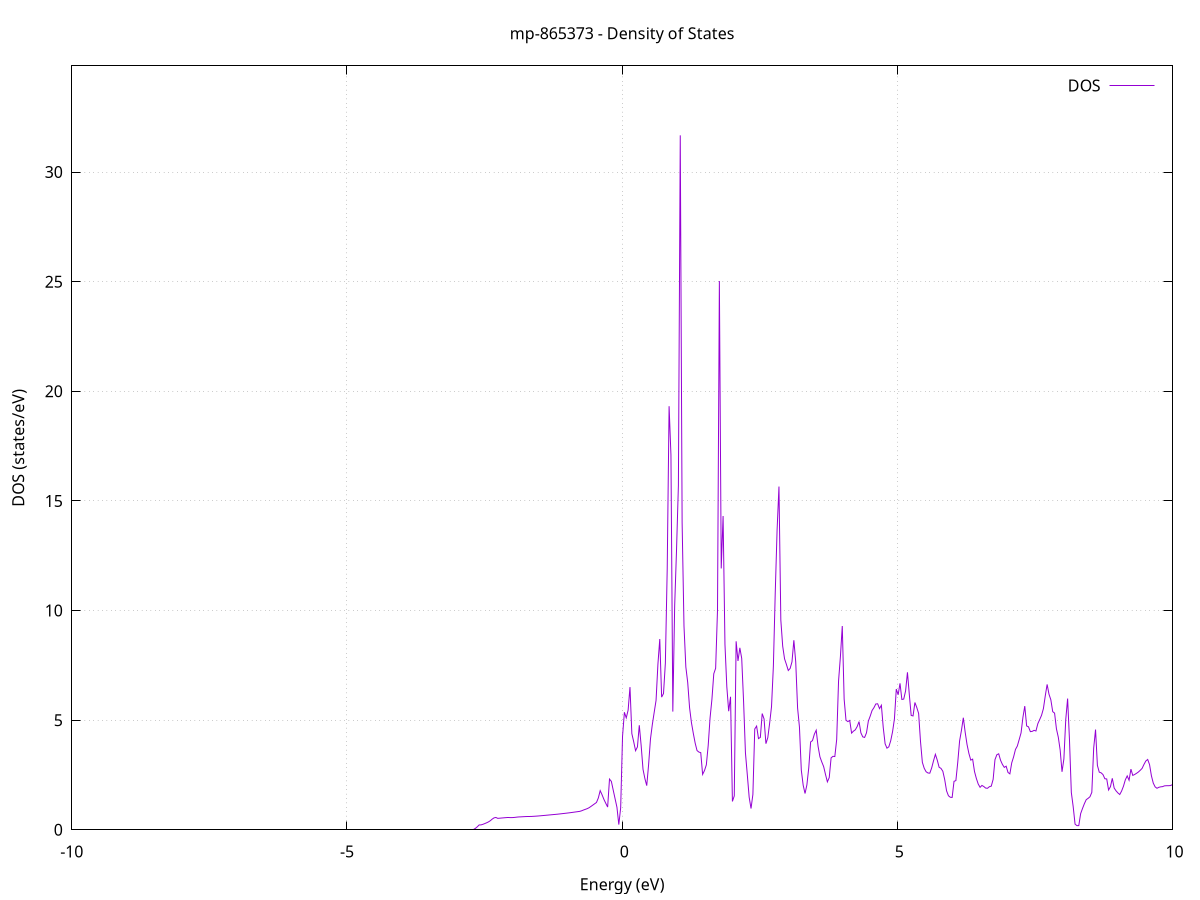 set title 'mp-865373 - Density of States'
set xlabel 'Energy (eV)'
set ylabel 'DOS (states/eV)'
set grid
set xrange [-10:10]
set yrange [0:34.843]
set xzeroaxis lt -1
set terminal png size 800,600
set output 'mp-865373_dos_gnuplot.png'
plot '-' using 1:2 with lines title 'DOS'
-42.221800 0.000000
-42.187900 0.000000
-42.154100 0.000000
-42.120300 0.000000
-42.086400 0.000000
-42.052600 0.000000
-42.018800 0.000000
-41.984900 0.000000
-41.951100 0.000000
-41.917300 0.000000
-41.883400 0.000000
-41.849600 0.000000
-41.815700 0.000000
-41.781900 0.000000
-41.748100 0.000000
-41.714200 0.000000
-41.680400 0.000000
-41.646600 0.000000
-41.612700 0.000000
-41.578900 0.000000
-41.545000 0.000000
-41.511200 0.000000
-41.477400 0.000000
-41.443500 0.000000
-41.409700 0.000000
-41.375900 0.000000
-41.342000 0.000000
-41.308200 0.000000
-41.274300 0.000000
-41.240500 0.000000
-41.206700 0.000000
-41.172800 0.000000
-41.139000 0.000000
-41.105200 0.000000
-41.071300 0.000000
-41.037500 0.000000
-41.003600 0.000000
-40.969800 0.000000
-40.936000 0.000000
-40.902100 0.000000
-40.868300 0.000000
-40.834500 0.000000
-40.800600 0.000000
-40.766800 0.000000
-40.732900 0.000000
-40.699100 0.000000
-40.665300 0.000000
-40.631400 0.000000
-40.597600 0.000000
-40.563800 0.000000
-40.529900 0.000000
-40.496100 0.000000
-40.462300 0.000000
-40.428400 0.000000
-40.394600 0.000000
-40.360700 0.000000
-40.326900 0.000000
-40.293100 0.000000
-40.259200 0.000000
-40.225400 0.000000
-40.191600 0.000000
-40.157700 0.000000
-40.123900 0.000000
-40.090000 0.000000
-40.056200 0.000000
-40.022400 0.000000
-39.988500 0.000000
-39.954700 0.000000
-39.920900 0.000000
-39.887000 0.000000
-39.853200 0.000000
-39.819300 0.000000
-39.785500 0.000000
-39.751700 0.000000
-39.717800 0.000000
-39.684000 0.000000
-39.650200 0.000000
-39.616300 0.000000
-39.582500 0.000000
-39.548600 0.000000
-39.514800 0.000000
-39.481000 0.000000
-39.447100 0.000000
-39.413300 0.000000
-39.379500 0.000000
-39.345600 0.000000
-39.311800 0.000000
-39.277900 0.000000
-39.244100 0.000000
-39.210300 0.000000
-39.176400 0.000000
-39.142600 22.470900
-39.108800 0.000000
-39.074900 0.000000
-39.041100 0.000000
-39.007300 0.000000
-38.973400 0.000000
-38.939600 0.000000
-38.905700 0.000000
-38.871900 0.000000
-38.838100 0.000000
-38.804200 0.000000
-38.770400 0.000000
-38.736600 0.000000
-38.702700 0.000000
-38.668900 0.000000
-38.635000 0.000000
-38.601200 0.000000
-38.567400 0.000000
-38.533500 0.000000
-38.499700 0.000000
-38.465900 0.000000
-38.432000 0.000000
-38.398200 0.000000
-38.364300 0.000000
-38.330500 0.000000
-38.296700 0.000000
-38.262800 0.000000
-38.229000 0.000000
-38.195200 0.000000
-38.161300 0.000000
-38.127500 0.000000
-38.093600 0.000000
-38.059800 0.000000
-38.026000 0.000000
-37.992100 0.000000
-37.958300 0.000000
-37.924500 0.000000
-37.890600 0.000000
-37.856800 0.000000
-37.822900 0.000000
-37.789100 0.000000
-37.755300 0.000000
-37.721400 0.000000
-37.687600 0.000000
-37.653800 0.000000
-37.619900 0.000000
-37.586100 0.000000
-37.552300 0.000000
-37.518400 0.000000
-37.484600 0.000000
-37.450700 0.000000
-37.416900 0.000000
-37.383100 0.000000
-37.349200 0.000000
-37.315400 0.000000
-37.281600 0.000000
-37.247700 0.000000
-37.213900 0.000000
-37.180000 0.000000
-37.146200 0.000000
-37.112400 0.000000
-37.078500 0.000000
-37.044700 0.000000
-37.010900 0.000000
-36.977000 0.000000
-36.943200 0.000000
-36.909300 0.000000
-36.875500 0.000000
-36.841700 0.000000
-36.807800 0.000000
-36.774000 0.000000
-36.740200 0.000000
-36.706300 0.000000
-36.672500 0.000000
-36.638600 0.000000
-36.604800 0.000000
-36.571000 0.000000
-36.537100 0.000000
-36.503300 0.000000
-36.469500 0.000000
-36.435600 0.000000
-36.401800 0.000000
-36.367900 0.000000
-36.334100 0.000000
-36.300300 0.000000
-36.266400 0.000000
-36.232600 0.000000
-36.198800 0.000000
-36.164900 0.000000
-36.131100 0.000000
-36.097300 0.000000
-36.063400 0.000000
-36.029600 0.000000
-35.995700 0.000000
-35.961900 0.000000
-35.928100 0.000000
-35.894200 0.000000
-35.860400 0.000000
-35.826600 0.000000
-35.792700 0.000000
-35.758900 0.000000
-35.725000 0.000000
-35.691200 0.000000
-35.657400 0.000000
-35.623500 0.000000
-35.589700 0.000000
-35.555900 0.000000
-35.522000 0.000000
-35.488200 0.000000
-35.454300 0.000000
-35.420500 0.000000
-35.386700 0.000000
-35.352800 0.000000
-35.319000 0.000000
-35.285200 0.000000
-35.251300 0.000000
-35.217500 0.000000
-35.183600 0.000000
-35.149800 0.000000
-35.116000 0.000000
-35.082100 0.000000
-35.048300 0.000000
-35.014500 0.000000
-34.980600 0.000000
-34.946800 0.000000
-34.912900 0.000000
-34.879100 0.000000
-34.845300 0.000000
-34.811400 0.000000
-34.777600 0.000000
-34.743800 0.000000
-34.709900 0.000000
-34.676100 0.000000
-34.642300 0.000000
-34.608400 0.000000
-34.574600 0.000000
-34.540700 0.000000
-34.506900 0.000000
-34.473100 0.000000
-34.439200 0.000000
-34.405400 0.000000
-34.371600 0.000000
-34.337700 0.000000
-34.303900 0.000000
-34.270000 0.000000
-34.236200 0.000000
-34.202400 0.000000
-34.168500 0.000000
-34.134700 0.000000
-34.100900 0.000000
-34.067000 0.000000
-34.033200 0.000000
-33.999300 0.000000
-33.965500 0.000000
-33.931700 0.000000
-33.897800 0.000000
-33.864000 0.000000
-33.830200 0.000000
-33.796300 0.000000
-33.762500 0.000000
-33.728600 0.000000
-33.694800 0.000000
-33.661000 0.000000
-33.627100 0.000000
-33.593300 0.000000
-33.559500 0.000000
-33.525600 0.000000
-33.491800 0.000000
-33.457900 0.000000
-33.424100 0.000000
-33.390300 0.000000
-33.356400 0.000000
-33.322600 0.000000
-33.288800 0.000000
-33.254900 0.000000
-33.221100 0.000000
-33.187300 0.000000
-33.153400 0.000000
-33.119600 0.000000
-33.085700 0.000000
-33.051900 0.000000
-33.018100 0.000000
-32.984200 0.000000
-32.950400 0.000000
-32.916600 0.000000
-32.882700 0.000000
-32.848900 0.000000
-32.815000 0.000000
-32.781200 0.000000
-32.747400 0.000000
-32.713500 0.000000
-32.679700 0.000000
-32.645900 0.000000
-32.612000 0.000000
-32.578200 0.000000
-32.544300 0.000000
-32.510500 0.000000
-32.476700 0.000000
-32.442800 0.000000
-32.409000 0.000000
-32.375200 0.000000
-32.341300 0.000000
-32.307500 0.000000
-32.273600 0.000000
-32.239800 0.000000
-32.206000 0.000000
-32.172100 0.000000
-32.138300 0.000000
-32.104500 0.000000
-32.070600 0.000000
-32.036800 0.000000
-32.002900 0.000000
-31.969100 0.000000
-31.935300 0.000000
-31.901400 0.000000
-31.867600 0.000000
-31.833800 0.000000
-31.799900 0.000000
-31.766100 0.000000
-31.732300 0.000000
-31.698400 0.000000
-31.664600 0.000000
-31.630700 0.000000
-31.596900 0.000000
-31.563100 0.000000
-31.529200 0.000000
-31.495400 0.000000
-31.461600 0.000000
-31.427700 0.000000
-31.393900 0.000000
-31.360000 0.000000
-31.326200 0.000000
-31.292400 0.000000
-31.258500 0.000000
-31.224700 0.000000
-31.190900 0.000000
-31.157000 0.000000
-31.123200 0.000000
-31.089300 0.000000
-31.055500 0.000000
-31.021700 0.000000
-30.987800 0.000000
-30.954000 0.000000
-30.920200 0.000000
-30.886300 0.000000
-30.852500 0.000000
-30.818600 0.000000
-30.784800 0.000000
-30.751000 0.000000
-30.717100 0.000000
-30.683300 0.000000
-30.649500 0.000000
-30.615600 0.000000
-30.581800 0.000000
-30.547900 0.000000
-30.514100 0.000000
-30.480300 0.000000
-30.446400 0.000000
-30.412600 0.000000
-30.378800 0.000000
-30.344900 0.000000
-30.311100 0.000000
-30.277300 0.000000
-30.243400 0.000000
-30.209600 0.000000
-30.175700 0.000000
-30.141900 0.000000
-30.108100 0.000000
-30.074200 0.000000
-30.040400 0.000000
-30.006600 0.000000
-29.972700 0.000000
-29.938900 0.000000
-29.905000 0.000000
-29.871200 0.000000
-29.837400 0.000000
-29.803500 0.000000
-29.769700 0.000000
-29.735900 0.000000
-29.702000 0.000000
-29.668200 0.000000
-29.634300 0.000000
-29.600500 0.000000
-29.566700 0.000000
-29.532800 0.000000
-29.499000 0.000000
-29.465200 0.000000
-29.431300 0.000000
-29.397500 0.000000
-29.363600 0.000000
-29.329800 0.000000
-29.296000 0.000000
-29.262100 0.000000
-29.228300 0.000000
-29.194500 0.000000
-29.160600 0.000000
-29.126800 0.000000
-29.092900 0.000000
-29.059100 0.000000
-29.025300 0.000000
-28.991400 0.000000
-28.957600 0.000000
-28.923800 0.000000
-28.889900 0.000000
-28.856100 0.000000
-28.822300 0.000000
-28.788400 0.000000
-28.754600 0.000000
-28.720700 0.000000
-28.686900 0.000000
-28.653100 0.000000
-28.619200 0.000000
-28.585400 0.000000
-28.551600 0.000000
-28.517700 0.000000
-28.483900 0.000000
-28.450000 0.000000
-28.416200 0.000000
-28.382400 0.000000
-28.348500 0.000000
-28.314700 0.000000
-28.280900 0.000000
-28.247000 0.000000
-28.213200 0.000000
-28.179300 0.000000
-28.145500 0.000000
-28.111700 0.000000
-28.077800 0.000000
-28.044000 0.000000
-28.010200 0.000000
-27.976300 0.000000
-27.942500 0.000000
-27.908600 0.000000
-27.874800 0.000000
-27.841000 0.000000
-27.807100 0.000000
-27.773300 0.000000
-27.739500 0.000000
-27.705600 0.000000
-27.671800 0.000000
-27.637900 0.000000
-27.604100 0.000000
-27.570300 0.000000
-27.536400 0.000000
-27.502600 0.000000
-27.468800 0.000000
-27.434900 0.000000
-27.401100 0.000000
-27.367300 0.000000
-27.333400 0.000000
-27.299600 0.000000
-27.265700 0.000000
-27.231900 0.000000
-27.198100 0.000000
-27.164200 0.000000
-27.130400 0.000000
-27.096600 0.000000
-27.062700 0.000000
-27.028900 0.000000
-26.995000 0.000000
-26.961200 0.000000
-26.927400 0.000000
-26.893500 0.000000
-26.859700 0.000000
-26.825900 0.000000
-26.792000 0.000000
-26.758200 0.000000
-26.724300 0.000000
-26.690500 0.000000
-26.656700 0.000000
-26.622800 0.000000
-26.589000 0.000000
-26.555200 0.000000
-26.521300 0.000000
-26.487500 0.000000
-26.453600 0.000000
-26.419800 0.000000
-26.386000 0.000000
-26.352100 0.000000
-26.318300 0.000000
-26.284500 0.000000
-26.250600 0.000000
-26.216800 0.000000
-26.182900 0.000000
-26.149100 0.000000
-26.115300 0.000000
-26.081400 0.000000
-26.047600 0.000000
-26.013800 0.000000
-25.979900 0.000000
-25.946100 0.000000
-25.912300 0.000000
-25.878400 0.000000
-25.844600 0.000000
-25.810700 0.000000
-25.776900 0.000000
-25.743100 0.000000
-25.709200 0.000000
-25.675400 0.000000
-25.641600 0.000000
-25.607700 0.000000
-25.573900 0.000000
-25.540000 0.000000
-25.506200 0.000000
-25.472400 0.000000
-25.438500 0.000000
-25.404700 0.000000
-25.370900 0.000000
-25.337000 0.000000
-25.303200 0.000000
-25.269300 0.000000
-25.235500 0.000000
-25.201700 0.000000
-25.167800 0.000000
-25.134000 0.000000
-25.100200 0.000000
-25.066300 0.000000
-25.032500 0.000000
-24.998600 0.000000
-24.964800 0.000000
-24.931000 0.000000
-24.897100 0.000000
-24.863300 0.000000
-24.829500 0.000000
-24.795600 0.000000
-24.761800 0.000000
-24.727900 0.000000
-24.694100 0.000000
-24.660300 0.000000
-24.626400 0.000000
-24.592600 0.000000
-24.558800 0.000000
-24.524900 0.000000
-24.491100 0.000000
-24.457300 0.000000
-24.423400 0.000000
-24.389600 0.000000
-24.355700 0.000000
-24.321900 0.000000
-24.288100 0.000000
-24.254200 0.000000
-24.220400 0.000000
-24.186600 0.000000
-24.152700 0.000000
-24.118900 0.000000
-24.085000 0.000000
-24.051200 0.000000
-24.017400 0.000000
-23.983500 0.000000
-23.949700 0.000000
-23.915900 0.000000
-23.882000 0.000000
-23.848200 0.000000
-23.814300 0.000000
-23.780500 0.000000
-23.746700 0.000000
-23.712800 0.000000
-23.679000 0.000000
-23.645200 0.000000
-23.611300 0.000000
-23.577500 0.000000
-23.543600 0.000000
-23.509800 0.000000
-23.476000 0.000000
-23.442100 0.000000
-23.408300 0.000000
-23.374500 0.000000
-23.340600 0.000000
-23.306800 0.000000
-23.272900 0.000000
-23.239100 0.000000
-23.205300 0.000000
-23.171400 0.000000
-23.137600 0.000000
-23.103800 0.000000
-23.069900 0.000000
-23.036100 0.000000
-23.002200 0.000000
-22.968400 0.000000
-22.934600 0.000000
-22.900700 0.000000
-22.866900 0.000000
-22.833100 0.000000
-22.799200 0.000000
-22.765400 0.000000
-22.731600 0.000000
-22.697700 0.000000
-22.663900 0.000000
-22.630000 0.000000
-22.596200 0.000000
-22.562400 0.000000
-22.528500 0.000000
-22.494700 0.000000
-22.460900 0.000000
-22.427000 0.000000
-22.393200 0.000000
-22.359300 0.000000
-22.325500 0.000000
-22.291700 0.000000
-22.257800 0.000000
-22.224000 0.000000
-22.190200 0.000000
-22.156300 0.000000
-22.122500 0.000000
-22.088600 0.000000
-22.054800 0.000000
-22.021000 0.000000
-21.987100 0.000000
-21.953300 0.000000
-21.919500 0.000000
-21.885600 0.000000
-21.851800 0.000000
-21.817900 0.000000
-21.784100 0.000000
-21.750300 0.000000
-21.716400 0.000000
-21.682600 0.000000
-21.648800 0.000000
-21.614900 0.000000
-21.581100 0.000000
-21.547200 0.000000
-21.513400 0.000000
-21.479600 0.000000
-21.445700 0.000000
-21.411900 0.000000
-21.378100 0.000000
-21.344200 0.000000
-21.310400 0.000000
-21.276600 0.000000
-21.242700 0.000000
-21.208900 0.000000
-21.175000 0.000000
-21.141200 0.000000
-21.107400 0.000000
-21.073500 0.000000
-21.039700 0.000000
-21.005900 0.000000
-20.972000 0.000000
-20.938200 0.000000
-20.904300 0.000000
-20.870500 0.000000
-20.836700 0.000000
-20.802800 0.000000
-20.769000 0.000000
-20.735200 0.000000
-20.701300 0.000000
-20.667500 0.000000
-20.633600 0.000000
-20.599800 0.000000
-20.566000 0.000000
-20.532100 0.000000
-20.498300 0.000000
-20.464500 0.000000
-20.430600 0.000000
-20.396800 0.000000
-20.362900 0.000000
-20.329100 0.000000
-20.295300 0.000000
-20.261400 0.000000
-20.227600 0.000000
-20.193800 0.000000
-20.159900 0.000000
-20.126100 0.000000
-20.092200 0.000000
-20.058400 0.000000
-20.024600 0.000000
-19.990700 0.000000
-19.956900 0.000000
-19.923100 0.000000
-19.889200 0.000000
-19.855400 0.000000
-19.821600 0.000000
-19.787700 0.000000
-19.753900 0.000000
-19.720000 0.000000
-19.686200 0.000000
-19.652400 0.000000
-19.618500 0.000000
-19.584700 0.000000
-19.550900 0.000000
-19.517000 0.000000
-19.483200 0.000000
-19.449300 0.000000
-19.415500 0.000000
-19.381700 0.089100
-19.347800 27.488800
-19.314000 48.694700
-19.280200 56.195500
-19.246300 29.451000
-19.212500 42.035900
-19.178600 62.004100
-19.144800 53.153100
-19.111000 37.231200
-19.077100 0.000000
-19.043300 0.000000
-19.009500 0.000000
-18.975600 0.000000
-18.941800 0.000000
-18.907900 0.000000
-18.874100 0.000000
-18.840300 0.000000
-18.806400 0.000000
-18.772600 0.000000
-18.738800 0.000000
-18.704900 0.000000
-18.671100 0.000000
-18.637200 0.000000
-18.603400 0.000000
-18.569600 0.000000
-18.535700 0.000000
-18.501900 0.000000
-18.468100 0.000000
-18.434200 0.000000
-18.400400 0.000000
-18.366600 0.000000
-18.332700 0.000000
-18.298900 0.000000
-18.265000 0.000000
-18.231200 0.000000
-18.197400 0.000000
-18.163500 0.000000
-18.129700 0.000000
-18.095900 0.000000
-18.062000 0.000000
-18.028200 0.000000
-17.994300 0.000000
-17.960500 0.000000
-17.926700 0.000000
-17.892800 0.000000
-17.859000 0.000000
-17.825200 0.000000
-17.791300 0.000000
-17.757500 0.000000
-17.723600 0.000000
-17.689800 0.000000
-17.656000 0.000000
-17.622100 0.000000
-17.588300 0.000000
-17.554500 0.000000
-17.520600 0.000000
-17.486800 0.000000
-17.452900 0.000000
-17.419100 0.000000
-17.385300 0.000000
-17.351400 0.000000
-17.317600 0.000000
-17.283800 0.000000
-17.249900 0.000000
-17.216100 0.000000
-17.182200 0.000000
-17.148400 0.000000
-17.114600 0.000000
-17.080700 0.000000
-17.046900 0.000000
-17.013100 0.000000
-16.979200 0.000000
-16.945400 0.000000
-16.911600 0.000000
-16.877700 0.000000
-16.843900 0.000000
-16.810000 0.000000
-16.776200 0.000000
-16.742400 0.000000
-16.708500 0.000000
-16.674700 0.000000
-16.640900 0.000000
-16.607000 0.000000
-16.573200 0.000000
-16.539300 0.000000
-16.505500 0.000000
-16.471700 0.000000
-16.437800 0.000000
-16.404000 0.000000
-16.370200 0.000000
-16.336300 0.000000
-16.302500 0.000000
-16.268600 0.000000
-16.234800 0.000000
-16.201000 0.000000
-16.167100 0.000000
-16.133300 0.000000
-16.099500 0.000000
-16.065600 0.000000
-16.031800 0.000000
-15.997900 0.000000
-15.964100 0.000000
-15.930300 0.000000
-15.896400 0.000000
-15.862600 0.000000
-15.828800 0.000000
-15.794900 0.000000
-15.761100 0.000000
-15.727200 0.000000
-15.693400 0.000000
-15.659600 0.000000
-15.625700 0.000000
-15.591900 0.000000
-15.558100 0.000000
-15.524200 0.000000
-15.490400 0.000000
-15.456600 0.000000
-15.422700 0.000000
-15.388900 0.000000
-15.355000 0.000000
-15.321200 0.000000
-15.287400 0.000000
-15.253500 0.000000
-15.219700 0.000000
-15.185900 0.000000
-15.152000 0.000000
-15.118200 0.000000
-15.084300 0.000000
-15.050500 0.000000
-15.016700 0.000000
-14.982800 0.000000
-14.949000 0.000000
-14.915200 0.000000
-14.881300 0.000000
-14.847500 0.000000
-14.813600 0.000000
-14.779800 0.000000
-14.746000 0.000000
-14.712100 0.000000
-14.678300 0.000000
-14.644500 0.000000
-14.610600 0.000000
-14.576800 0.000000
-14.542900 0.000000
-14.509100 0.000000
-14.475300 0.000000
-14.441400 0.000000
-14.407600 0.000000
-14.373800 0.000000
-14.339900 0.000000
-14.306100 0.000000
-14.272200 0.000000
-14.238400 0.000000
-14.204600 0.000000
-14.170700 0.000000
-14.136900 0.000000
-14.103100 0.000000
-14.069200 0.000000
-14.035400 0.000000
-14.001600 0.000000
-13.967700 0.000000
-13.933900 0.000000
-13.900000 0.000000
-13.866200 0.000000
-13.832400 0.000000
-13.798500 0.000000
-13.764700 0.000000
-13.730900 0.000000
-13.697000 0.000000
-13.663200 0.000000
-13.629300 0.000000
-13.595500 0.000000
-13.561700 0.000000
-13.527800 0.000000
-13.494000 0.000000
-13.460200 0.000000
-13.426300 0.000000
-13.392500 0.000000
-13.358600 0.000000
-13.324800 0.000000
-13.291000 0.000000
-13.257100 0.000000
-13.223300 0.000000
-13.189500 0.000000
-13.155600 0.000000
-13.121800 0.000000
-13.087900 0.000000
-13.054100 0.000000
-13.020300 0.000000
-12.986400 0.000000
-12.952600 0.000000
-12.918800 0.000000
-12.884900 0.000000
-12.851100 0.000000
-12.817200 0.000000
-12.783400 0.000000
-12.749600 0.000000
-12.715700 0.000000
-12.681900 0.000000
-12.648100 0.000000
-12.614200 0.000000
-12.580400 0.000000
-12.546600 0.000000
-12.512700 0.000000
-12.478900 0.000000
-12.445000 0.000000
-12.411200 0.000000
-12.377400 0.000000
-12.343500 0.000000
-12.309700 0.000000
-12.275900 0.000000
-12.242000 0.000000
-12.208200 0.000000
-12.174300 0.000000
-12.140500 0.000000
-12.106700 0.000000
-12.072800 0.000000
-12.039000 0.000000
-12.005200 0.000000
-11.971300 0.000000
-11.937500 0.000000
-11.903600 0.000000
-11.869800 0.000000
-11.836000 0.000000
-11.802100 0.000000
-11.768300 0.000000
-11.734500 0.000000
-11.700600 0.000000
-11.666800 0.000000
-11.632900 0.000000
-11.599100 0.000000
-11.565300 0.000000
-11.531400 0.000000
-11.497600 0.000000
-11.463800 0.000000
-11.429900 0.000000
-11.396100 0.000000
-11.362200 0.000000
-11.328400 0.000000
-11.294600 0.000000
-11.260700 0.000000
-11.226900 0.000000
-11.193100 0.000000
-11.159200 0.000000
-11.125400 0.000000
-11.091600 0.000000
-11.057700 0.000000
-11.023900 0.000000
-10.990000 0.000000
-10.956200 0.000000
-10.922400 0.000000
-10.888500 0.000000
-10.854700 0.000000
-10.820900 0.000000
-10.787000 0.000000
-10.753200 0.000000
-10.719300 0.000000
-10.685500 0.000000
-10.651700 0.000000
-10.617800 0.000000
-10.584000 0.000000
-10.550200 0.000000
-10.516300 0.000000
-10.482500 0.000000
-10.448600 0.000000
-10.414800 0.000000
-10.381000 0.000000
-10.347100 0.000000
-10.313300 0.000000
-10.279500 0.000000
-10.245600 0.000000
-10.211800 0.000000
-10.177900 0.000000
-10.144100 0.000000
-10.110300 0.000000
-10.076400 0.000000
-10.042600 0.000000
-10.008800 0.000000
-9.974900 0.000000
-9.941100 0.000000
-9.907200 0.000000
-9.873400 0.000000
-9.839600 0.000000
-9.805700 0.000000
-9.771900 0.000000
-9.738100 0.000000
-9.704200 0.000000
-9.670400 0.000000
-9.636600 0.000000
-9.602700 0.000000
-9.568900 0.000000
-9.535000 0.000000
-9.501200 0.000000
-9.467400 0.000000
-9.433500 0.000000
-9.399700 0.000000
-9.365900 0.000000
-9.332000 0.000000
-9.298200 0.000000
-9.264300 0.000000
-9.230500 0.000000
-9.196700 0.000000
-9.162800 0.000000
-9.129000 0.000000
-9.095200 0.000000
-9.061300 0.000000
-9.027500 0.000000
-8.993600 0.000000
-8.959800 0.000000
-8.926000 0.000000
-8.892100 0.000000
-8.858300 0.000000
-8.824500 0.000000
-8.790600 0.000000
-8.756800 0.000000
-8.722900 0.000000
-8.689100 0.000000
-8.655300 0.000000
-8.621400 0.000000
-8.587600 0.000000
-8.553800 0.000000
-8.519900 0.000000
-8.486100 0.000000
-8.452200 0.000000
-8.418400 0.000000
-8.384600 0.000000
-8.350700 0.000000
-8.316900 0.000000
-8.283100 0.000000
-8.249200 0.000000
-8.215400 0.000000
-8.181600 0.000000
-8.147700 0.000000
-8.113900 0.000000
-8.080000 0.000000
-8.046200 0.000000
-8.012400 0.000000
-7.978500 0.000000
-7.944700 0.000000
-7.910900 0.000000
-7.877000 0.000000
-7.843200 0.000000
-7.809300 0.000000
-7.775500 0.000000
-7.741700 0.000000
-7.707800 0.000000
-7.674000 0.000000
-7.640200 0.000000
-7.606300 0.000000
-7.572500 0.000000
-7.538600 0.000000
-7.504800 0.000000
-7.471000 0.000000
-7.437100 0.000000
-7.403300 0.000000
-7.369500 0.000000
-7.335600 0.000000
-7.301800 0.000000
-7.267900 0.000000
-7.234100 0.000000
-7.200300 0.000000
-7.166400 0.000000
-7.132600 0.000000
-7.098800 0.000000
-7.064900 0.000000
-7.031100 0.000000
-6.997200 0.000000
-6.963400 0.000000
-6.929600 0.000000
-6.895700 0.000000
-6.861900 0.000000
-6.828100 0.000000
-6.794200 0.000000
-6.760400 0.000000
-6.726600 0.000000
-6.692700 0.000000
-6.658900 0.000000
-6.625000 0.000000
-6.591200 0.000000
-6.557400 0.000000
-6.523500 0.000000
-6.489700 0.000000
-6.455900 0.000000
-6.422000 0.000000
-6.388200 0.000000
-6.354300 0.000000
-6.320500 0.000000
-6.286700 0.000000
-6.252800 0.000000
-6.219000 0.000000
-6.185200 0.000000
-6.151300 0.000000
-6.117500 0.000000
-6.083600 0.000000
-6.049800 0.000000
-6.016000 0.000000
-5.982100 0.000000
-5.948300 0.000000
-5.914500 0.000000
-5.880600 0.000000
-5.846800 0.000000
-5.812900 0.000000
-5.779100 0.000000
-5.745300 0.000000
-5.711400 0.000000
-5.677600 0.000000
-5.643800 0.000000
-5.609900 0.000000
-5.576100 0.000000
-5.542200 0.000000
-5.508400 0.000000
-5.474600 0.000000
-5.440700 0.000000
-5.406900 0.000000
-5.373100 0.000000
-5.339200 0.000000
-5.305400 0.000000
-5.271600 0.000000
-5.237700 0.000000
-5.203900 0.000000
-5.170000 0.000000
-5.136200 0.000000
-5.102400 0.000000
-5.068500 0.000000
-5.034700 0.000000
-5.000900 0.000000
-4.967000 0.000000
-4.933200 0.000000
-4.899300 0.000000
-4.865500 0.000000
-4.831700 0.000000
-4.797800 0.000000
-4.764000 0.000000
-4.730200 0.000000
-4.696300 0.000000
-4.662500 0.000000
-4.628600 0.000000
-4.594800 0.000000
-4.561000 0.000000
-4.527100 0.000000
-4.493300 0.000000
-4.459500 0.000000
-4.425600 0.000000
-4.391800 0.000000
-4.357900 0.000000
-4.324100 0.000000
-4.290300 0.000000
-4.256400 0.000000
-4.222600 0.000000
-4.188800 0.000000
-4.154900 0.000000
-4.121100 0.000000
-4.087200 0.000000
-4.053400 0.000000
-4.019600 0.000000
-3.985700 0.000000
-3.951900 0.000000
-3.918100 0.000000
-3.884200 0.000000
-3.850400 0.000000
-3.816500 0.000000
-3.782700 0.000000
-3.748900 0.000000
-3.715000 0.000000
-3.681200 0.000000
-3.647400 0.000000
-3.613500 0.000000
-3.579700 0.000000
-3.545900 0.000000
-3.512000 0.000000
-3.478200 0.000000
-3.444300 0.000000
-3.410500 0.000000
-3.376700 0.000000
-3.342800 0.000000
-3.309000 0.000000
-3.275200 0.000000
-3.241300 0.000000
-3.207500 0.000000
-3.173600 0.000000
-3.139800 0.000000
-3.106000 0.000000
-3.072100 0.000000
-3.038300 0.000000
-3.004500 0.000000
-2.970600 0.000000
-2.936800 0.000000
-2.902900 0.000000
-2.869100 0.000000
-2.835300 0.000000
-2.801400 0.000000
-2.767600 0.000000
-2.733800 0.000000
-2.699900 0.014400
-2.666100 0.065100
-2.632200 0.135400
-2.598400 0.220300
-2.564600 0.222400
-2.530700 0.248600
-2.496900 0.282100
-2.463100 0.318000
-2.429200 0.359200
-2.395400 0.413000
-2.361500 0.485700
-2.327700 0.543100
-2.293900 0.561400
-2.260000 0.521000
-2.226200 0.528100
-2.192400 0.536000
-2.158500 0.544000
-2.124700 0.551100
-2.090900 0.556000
-2.057000 0.555900
-2.023200 0.554700
-1.989300 0.556400
-1.955500 0.564100
-1.921700 0.574300
-1.887800 0.584400
-1.854000 0.587600
-1.820200 0.593000
-1.786300 0.598100
-1.752500 0.602600
-1.718600 0.605900
-1.684800 0.606300
-1.651000 0.607900
-1.617100 0.613000
-1.583300 0.618500
-1.549500 0.624500
-1.515600 0.631100
-1.481800 0.638700
-1.447900 0.646600
-1.414100 0.654400
-1.380300 0.662300
-1.346400 0.670300
-1.312600 0.678400
-1.278800 0.686500
-1.244900 0.694600
-1.211100 0.702200
-1.177200 0.710400
-1.143400 0.719800
-1.109600 0.729500
-1.075700 0.739300
-1.041900 0.749100
-1.008100 0.758900
-0.974200 0.769200
-0.940400 0.780300
-0.906500 0.792100
-0.872700 0.803900
-0.838900 0.815700
-0.805000 0.827600
-0.771200 0.839400
-0.737400 0.864600
-0.703500 0.900400
-0.669700 0.931200
-0.635900 0.962200
-0.602000 1.004600
-0.568200 1.062600
-0.534300 1.123300
-0.500500 1.184100
-0.466700 1.244900
-0.432800 1.450300
-0.399000 1.785700
-0.365200 1.597400
-0.331300 1.386400
-0.297500 1.207300
-0.263600 1.036800
-0.229800 2.312100
-0.196000 2.207200
-0.162100 1.808400
-0.128300 1.416600
-0.094500 1.026200
-0.060600 0.235600
-0.026800 1.005000
0.007100 4.267000
0.040900 5.360800
0.074700 5.102500
0.108600 5.457500
0.142400 6.508700
0.176200 4.385000
0.210100 4.013800
0.243900 3.606600
0.277800 3.779500
0.311600 4.767600
0.345400 3.844500
0.379300 2.756100
0.413100 2.336500
0.446900 2.012900
0.480800 2.972500
0.514600 4.138600
0.548500 4.801400
0.582300 5.356900
0.616100 5.899400
0.650000 7.551800
0.683800 8.701300
0.717600 6.050300
0.751500 6.214300
0.785300 7.595000
0.819100 11.910900
0.853000 19.319500
0.886800 17.089900
0.920700 5.391600
0.954500 10.224500
0.988300 12.778200
1.022200 15.706800
1.056000 31.675900
1.089800 14.005900
1.123700 9.296100
1.157500 7.424500
1.191400 6.716700
1.225200 5.566800
1.259000 4.889100
1.292900 4.397200
1.326700 3.954500
1.360500 3.614500
1.394400 3.544200
1.428200 3.517600
1.462100 2.525500
1.495900 2.699600
1.529700 2.960000
1.563600 3.843500
1.597400 5.098100
1.631200 5.948300
1.665100 7.116700
1.698900 7.366700
1.732800 10.032700
1.766600 25.029700
1.800400 11.918200
1.834300 14.311400
1.868100 8.460000
1.901900 6.523500
1.935800 5.408500
1.969600 6.066400
2.003500 1.293400
2.037300 1.544500
2.071100 8.596000
2.105000 7.699900
2.138800 8.299500
2.172600 7.815600
2.206500 5.855200
2.240300 3.506000
2.274100 2.510800
2.308000 1.484800
2.341800 0.969300
2.375700 1.613600
2.409500 4.597700
2.443300 4.729500
2.477200 4.159300
2.511000 4.212600
2.544800 5.300900
2.578700 5.055000
2.612500 3.926900
2.646400 4.200800
2.680200 4.864600
2.714000 5.614100
2.747900 7.461700
2.781700 10.796000
2.815500 13.674500
2.849400 15.654700
2.883200 9.566700
2.917100 8.378300
2.950900 7.797400
2.984700 7.542600
3.018600 7.265500
3.052400 7.359100
3.086200 7.661400
3.120100 8.646400
3.153900 7.660000
3.187800 5.554400
3.221600 4.684100
3.255400 2.719700
3.289300 2.032500
3.323100 1.653700
3.356900 2.049800
3.390800 2.822400
3.424600 4.004800
3.458500 4.068100
3.492300 4.357600
3.526100 4.540500
3.560000 3.808400
3.593800 3.327100
3.627600 3.092700
3.661500 2.880700
3.695300 2.519700
3.729100 2.185800
3.763000 2.382600
3.796800 3.280400
3.830700 3.350400
3.864500 3.340600
3.898300 4.117800
3.932200 6.785700
3.966000 7.899000
3.999800 9.292900
4.033700 5.959900
4.067500 4.994900
4.101400 4.934400
4.135200 4.987800
4.169000 4.409200
4.202900 4.498200
4.236700 4.558900
4.270500 4.708800
4.304400 4.932400
4.338200 4.420600
4.372100 4.237800
4.405900 4.212200
4.439700 4.421400
4.473600 4.960100
4.507400 5.185300
4.541200 5.440900
4.575100 5.568900
4.608900 5.737500
4.642800 5.746100
4.676600 5.527200
4.710400 5.679100
4.744300 4.662300
4.778100 3.922500
4.811900 3.722500
4.845800 3.783900
4.879600 4.058600
4.913500 4.472100
4.947300 5.055900
4.981100 6.417800
5.015000 6.156800
5.048800 6.680200
5.082600 5.943900
5.116500 5.961200
5.150300 6.334400
5.184100 7.181800
5.218000 6.165200
5.251800 5.214600
5.285700 5.192500
5.319500 5.805500
5.353300 5.579300
5.387200 5.304600
5.421000 4.034100
5.454800 3.075900
5.488700 2.805800
5.522500 2.647500
5.556400 2.590200
5.590200 2.581200
5.624000 2.819300
5.657900 3.147000
5.691700 3.440800
5.725500 3.178100
5.759400 2.851700
5.793200 2.800400
5.827100 2.668100
5.860900 2.287700
5.894700 1.777100
5.928600 1.552700
5.962400 1.483100
5.996200 1.475000
6.030100 2.209800
6.063900 2.243200
6.097800 3.069100
6.131600 4.054100
6.165400 4.535900
6.199300 5.111100
6.233100 4.445800
6.266900 3.885500
6.300800 3.478600
6.334600 3.177500
6.368500 3.221600
6.402300 2.657900
6.436100 2.340100
6.470000 2.086600
6.503800 1.937200
6.537600 2.022800
6.571500 1.972000
6.605300 1.901500
6.639100 1.893100
6.673000 1.965000
6.706800 1.989600
6.740700 2.296100
6.774500 3.199400
6.808300 3.423000
6.842200 3.465900
6.876000 3.168900
6.909800 2.979800
6.943700 2.846700
6.977500 2.899400
7.011400 2.613100
7.045200 2.550700
7.079000 3.053000
7.112900 3.325200
7.146700 3.664000
7.180500 3.819000
7.214400 4.115800
7.248200 4.418900
7.282100 5.124900
7.315900 5.641200
7.349700 4.737000
7.383600 4.694600
7.417400 4.475700
7.451200 4.489200
7.485100 4.535300
7.518900 4.506100
7.552800 4.837700
7.586600 5.026700
7.620400 5.220800
7.654300 5.525500
7.688100 6.106800
7.721900 6.631200
7.755800 6.184300
7.789600 5.928100
7.823500 5.388200
7.857300 5.321800
7.891100 4.605000
7.925000 4.221200
7.958800 3.637300
7.992600 2.644000
8.026500 3.232100
8.060300 5.025500
8.094100 5.985000
8.128000 4.107200
8.161800 1.699000
8.195700 1.050300
8.229500 0.258400
8.263300 0.187700
8.297200 0.189600
8.331000 0.735400
8.364800 0.970900
8.398700 1.188600
8.432500 1.373700
8.466400 1.433600
8.500200 1.505700
8.534000 1.706900
8.567900 3.722800
8.601700 4.571100
8.635500 2.934200
8.669400 2.628200
8.703200 2.597300
8.737100 2.516900
8.770900 2.327800
8.804700 2.318700
8.838600 1.815300
8.872400 1.965800
8.906200 2.346900
8.940100 1.904800
8.973900 1.777100
9.007800 1.681100
9.041600 1.608500
9.075400 1.767000
9.109300 1.988500
9.143100 2.279100
9.176900 2.456800
9.210800 2.259900
9.244600 2.766700
9.278500 2.479500
9.312300 2.521800
9.346100 2.574500
9.380000 2.634800
9.413800 2.712500
9.447600 2.799600
9.481500 2.980900
9.515300 3.136700
9.549100 3.206900
9.583000 2.972500
9.616800 2.464500
9.650700 2.128400
9.684500 1.956100
9.718300 1.893000
9.752200 1.937600
9.786000 1.958600
9.819800 1.967900
9.853700 2.003800
9.887500 2.009200
9.921400 2.011200
9.955200 2.012700
9.989000 2.042700
10.022900 2.165500
10.056700 2.306000
10.090500 2.107900
10.124400 1.842500
10.158200 1.730800
10.192100 1.652200
10.225900 1.665500
10.259700 1.668000
10.293600 1.699500
10.327400 1.740500
10.361200 1.839400
10.395100 1.998000
10.428900 2.117500
10.462800 2.217500
10.496600 2.572000
10.530400 2.588800
10.564300 2.493500
10.598100 2.398200
10.631900 2.399000
10.665800 2.508900
10.699600 2.683800
10.733500 2.690100
10.767300 2.631000
10.801100 2.827800
10.835000 3.122100
10.868800 3.118300
10.902600 2.987900
10.936500 2.804600
10.970300 2.743700
11.004100 2.829300
11.038000 2.845400
11.071800 2.831700
11.105700 2.811300
11.139500 2.805900
11.173300 2.861900
11.207200 2.673200
11.241000 2.463700
11.274800 2.196400
11.308700 2.030800
11.342500 1.884500
11.376400 1.797400
11.410200 1.643600
11.444000 1.627400
11.477900 1.629500
11.511700 1.633600
11.545500 1.632500
11.579400 1.630200
11.613200 1.638000
11.647100 1.675000
11.680900 1.708000
11.714700 1.750800
11.748600 1.801500
11.782400 1.850500
11.816200 1.798500
11.850100 1.708500
11.883900 1.958400
11.917800 1.969800
11.951600 2.234600
11.985400 2.765500
12.019300 2.970600
12.053100 2.919300
12.086900 2.932700
12.120800 2.931800
12.154600 2.893100
12.188500 3.269000
12.222300 3.284800
12.256100 2.787600
12.290000 2.941200
12.323800 2.683000
12.357600 2.376900
12.391500 2.431000
12.425300 2.363400
12.459100 2.342000
12.493000 2.473500
12.526800 2.720200
12.560700 3.159800
12.594500 3.175700
12.628300 3.033500
12.662200 2.734400
12.696000 2.713700
12.729800 2.737800
12.763700 2.704500
12.797500 2.642500
12.831400 2.432700
12.865200 2.462900
12.899000 2.495100
12.932900 2.591800
12.966700 2.508300
13.000500 2.487900
13.034400 2.480700
13.068200 2.496500
13.102100 2.490700
13.135900 2.481700
13.169700 2.584200
13.203600 3.199500
13.237400 3.843800
13.271200 4.133200
13.305100 4.121100
13.338900 4.453000
13.372800 4.349900
13.406600 4.092800
13.440400 3.821700
13.474300 3.473800
13.508100 3.194600
13.541900 2.650400
13.575800 2.498800
13.609600 2.461800
13.643500 2.415500
13.677300 2.418400
13.711100 2.450300
13.745000 2.535200
13.778800 2.760900
13.812600 2.961100
13.846500 2.745100
13.880300 2.622400
13.914100 2.540800
13.948000 2.552500
13.981800 2.738600
14.015700 2.606000
14.049500 2.453700
14.083300 2.426000
14.117200 2.461900
14.151000 2.676100
14.184800 2.928200
14.218700 3.092600
14.252500 3.137300
14.286400 3.011400
14.320200 3.187000
14.354000 3.446300
14.387900 3.334800
14.421700 3.148300
14.455500 2.963100
14.489400 2.720200
14.523200 2.511400
14.557100 2.413200
14.590900 2.233800
14.624700 2.053100
14.658600 1.962700
14.692400 2.000900
14.726200 2.172300
14.760100 1.975000
14.793900 1.886700
14.827800 1.983500
14.861600 1.908100
14.895400 1.865700
14.929300 1.839900
14.963100 1.813800
14.996900 1.847500
15.030800 1.869200
15.064600 1.817700
15.098500 1.807300
15.132300 1.997900
15.166100 2.100700
15.200000 2.151800
15.233800 2.207200
15.267600 2.300500
15.301500 2.528700
15.335300 2.504700
15.369200 2.532700
15.403000 2.564600
15.436800 2.557400
15.470700 2.615300
15.504500 2.678200
15.538300 2.730900
15.572200 2.732200
15.606000 2.662200
15.639800 2.578800
15.673700 2.492600
15.707500 2.384100
15.741400 2.237900
15.775200 2.101200
15.809000 2.079800
15.842900 2.140300
15.876700 2.190300
15.910500 2.231700
15.944400 2.253200
15.978200 2.202100
16.012100 2.039600
16.045900 1.971700
16.079700 1.972600
16.113600 2.043200
16.147400 2.139000
16.181200 2.356100
16.215100 2.875800
16.248900 3.634900
16.282800 3.788000
16.316600 3.767300
16.350400 4.029800
16.384300 3.814200
16.418100 3.745100
16.451900 3.549700
16.485800 3.744300
16.519600 3.468600
16.553500 3.229300
16.587300 3.363800
16.621100 2.911300
16.655000 2.880600
16.688800 2.804400
16.722600 2.671700
16.756500 2.684500
16.790300 2.821500
16.824200 3.115500
16.858000 3.776100
16.891800 3.748100
16.925700 3.364600
16.959500 3.044800
16.993300 2.942900
17.027200 3.066200
17.061000 2.819200
17.094800 2.755900
17.128700 2.460600
17.162500 2.216800
17.196400 2.063600
17.230200 1.953300
17.264000 1.923000
17.297900 1.948500
17.331700 1.758800
17.365500 1.690300
17.399400 1.627400
17.433200 1.591500
17.467100 1.587200
17.500900 1.615800
17.534700 1.788500
17.568600 2.110500
17.602400 2.354000
17.636200 2.554500
17.670100 2.926700
17.703900 2.969200
17.737800 2.913800
17.771600 2.939600
17.805400 2.947700
17.839300 2.958400
17.873100 2.985400
17.906900 3.039500
17.940800 3.058800
17.974600 3.219700
18.008500 3.125000
18.042300 2.949900
18.076100 2.684000
18.110000 2.456700
18.143800 2.210100
18.177600 2.016300
18.211500 1.930200
18.245300 1.910000
18.279200 1.903000
18.313000 2.016900
18.346800 2.393800
18.380700 2.871800
18.414500 2.712500
18.448300 2.872700
18.482200 2.914700
18.516000 2.908000
18.549800 3.055700
18.583700 2.954600
18.617500 2.755200
18.651400 2.605500
18.685200 2.362500
18.719000 2.378600
18.752900 2.450400
18.786700 2.602800
18.820500 2.563200
18.854400 2.442200
18.888200 2.482300
18.922100 2.721300
18.955900 2.993900
18.989700 3.105800
19.023600 3.066700
19.057400 3.023600
19.091200 3.184900
19.125100 3.851400
19.158900 4.312900
19.192800 4.431500
19.226600 4.354800
19.260400 4.095100
19.294300 3.326400
19.328100 2.738700
19.361900 2.530500
19.395800 2.384500
19.429600 2.424500
19.463500 2.468400
19.497300 2.651700
19.531100 2.851400
19.565000 3.013900
19.598800 3.331700
19.632600 3.501100
19.666500 3.621600
19.700300 3.943100
19.734200 3.946700
19.768000 3.966900
19.801800 4.193800
19.835700 4.484500
19.869500 3.884900
19.903300 3.732500
19.937200 3.511900
19.971000 3.581300
20.004800 3.572800
20.038700 3.472700
20.072500 3.538700
20.106400 3.536600
20.140200 2.964100
20.174000 2.716900
20.207900 2.593800
20.241700 2.582800
20.275500 2.910700
20.309400 3.133500
20.343200 3.432800
20.377100 3.560600
20.410900 3.735300
20.444700 3.709200
20.478600 3.651200
20.512400 3.411400
20.546200 3.019500
20.580100 2.824000
20.613900 2.804600
20.647800 2.919800
20.681600 3.093200
20.715400 3.361100
20.749300 3.713400
20.783100 3.907400
20.816900 3.940800
20.850800 3.992900
20.884600 3.900600
20.918500 4.381600
20.952300 4.380800
20.986100 4.183300
21.020000 3.922400
21.053800 3.574700
21.087600 3.439400
21.121500 3.243900
21.155300 2.847900
21.189200 2.511400
21.223000 2.297300
21.256800 2.212800
21.290700 2.185200
21.324500 2.310900
21.358300 2.620000
21.392200 2.893100
21.426000 3.021300
21.459800 3.315400
21.493700 3.260300
21.527500 2.892500
21.561400 2.600700
21.595200 2.314800
21.629000 2.051400
21.662900 1.876800
21.696700 1.582900
21.730500 1.254800
21.764400 0.988900
21.798200 0.881600
21.832100 0.825300
21.865900 0.777600
21.899700 0.734700
21.933600 0.697100
21.967400 0.664700
22.001200 0.640600
22.035100 0.695700
22.068900 0.664700
22.102800 0.625500
22.136600 0.537600
22.170400 0.334200
22.204300 0.282600
22.238100 0.286400
22.271900 0.245800
22.305800 0.143000
22.339600 0.032800
22.373500 0.000100
22.407300 0.000000
22.441100 0.000000
22.475000 0.000000
22.508800 0.000000
22.542600 0.000000
22.576500 0.000000
22.610300 0.000000
22.644200 0.000000
22.678000 0.000000
22.711800 0.000000
22.745700 0.000000
22.779500 0.000000
22.813300 0.000000
22.847200 0.000000
22.881000 0.000000
22.914800 0.000000
22.948700 0.000000
22.982500 0.000000
23.016400 0.000000
23.050200 0.000000
23.084000 0.000000
23.117900 0.000000
23.151700 0.000000
23.185500 0.000000
23.219400 0.000000
23.253200 0.000000
23.287100 0.000000
23.320900 0.000000
23.354700 0.000000
23.388600 0.000000
23.422400 0.000000
23.456200 0.000000
23.490100 0.000000
23.523900 0.000000
23.557800 0.000000
23.591600 0.000000
23.625400 0.000000
23.659300 0.000000
23.693100 0.000000
23.726900 0.000000
23.760800 0.000000
23.794600 0.000000
23.828500 0.000000
23.862300 0.000000
23.896100 0.000000
23.930000 0.000000
23.963800 0.000000
23.997600 0.000000
24.031500 0.000000
24.065300 0.000000
24.099200 0.000000
24.133000 0.000000
24.166800 0.000000
24.200700 0.000000
24.234500 0.000000
24.268300 0.000000
24.302200 0.000000
24.336000 0.000000
24.369800 0.000000
24.403700 0.000000
24.437500 0.000000
24.471400 0.000000
24.505200 0.000000
24.539000 0.000000
24.572900 0.000000
24.606700 0.000000
24.640500 0.000000
24.674400 0.000000
24.708200 0.000000
24.742100 0.000000
24.775900 0.000000
24.809700 0.000000
24.843600 0.000000
24.877400 0.000000
24.911200 0.000000
24.945100 0.000000
24.978900 0.000000
25.012800 0.000000
25.046600 0.000000
25.080400 0.000000
25.114300 0.000000
25.148100 0.000000
25.181900 0.000000
25.215800 0.000000
25.249600 0.000000
25.283500 0.000000
25.317300 0.000000
25.351100 0.000000
25.385000 0.000000
25.418800 0.000000
25.452600 0.000000
e
